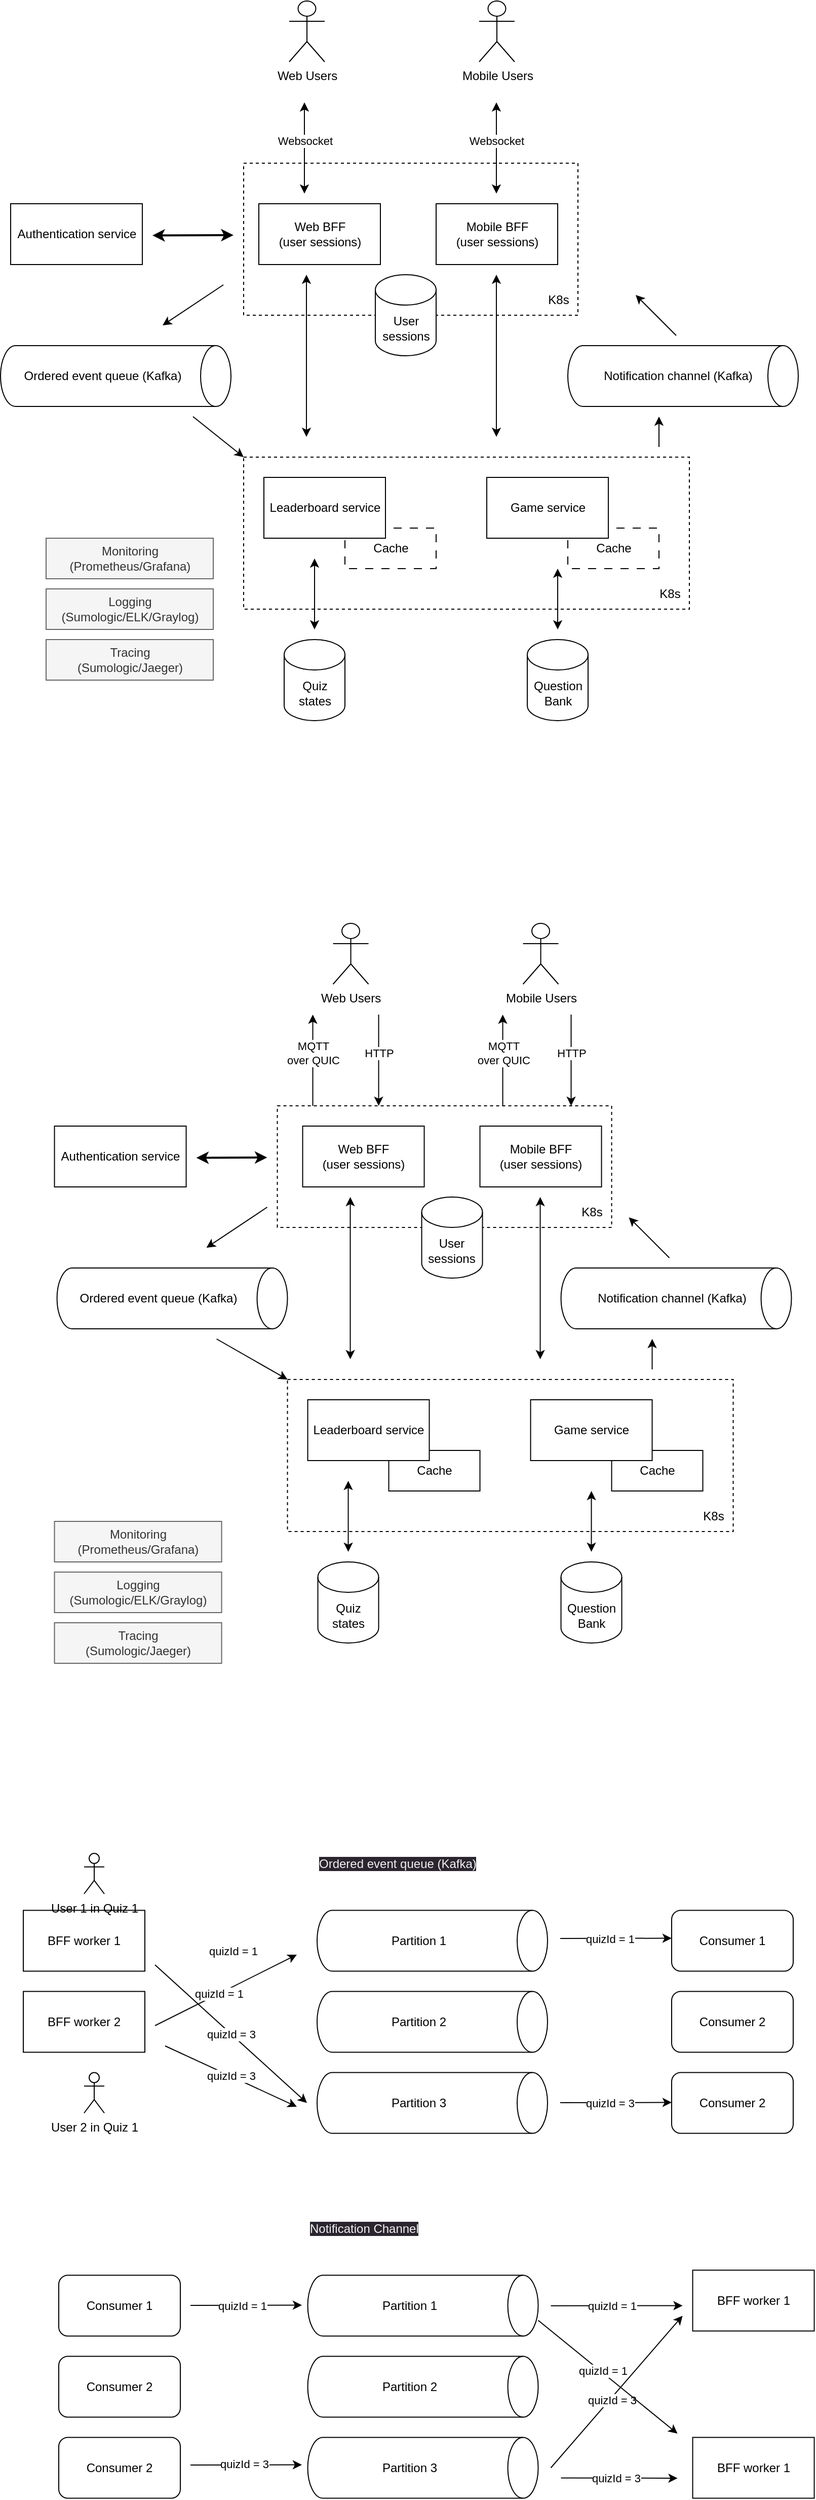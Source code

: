 <mxfile>
    <diagram name="Page-1" id="RHB5jA36fWMXV_P-ToMn">
        <mxGraphModel dx="1355" dy="790" grid="1" gridSize="10" guides="1" tooltips="1" connect="1" arrows="1" fold="1" page="1" pageScale="1" pageWidth="850" pageHeight="1100" math="0" shadow="0">
            <root>
                <mxCell id="0"/>
                <mxCell id="1" parent="0"/>
                <mxCell id="128" value="" style="rounded=0;whiteSpace=wrap;html=1;fillColor=none;dashed=1;" vertex="1" parent="1">
                    <mxGeometry x="262.5" y="390" width="330" height="150" as="geometry"/>
                </mxCell>
                <mxCell id="129" value="" style="rounded=0;whiteSpace=wrap;html=1;fillColor=none;dashed=1;" vertex="1" parent="1">
                    <mxGeometry x="295.77" y="1320" width="330" height="120" as="geometry"/>
                </mxCell>
                <mxCell id="6" value="" style="rounded=0;whiteSpace=wrap;html=1;fillColor=none;dashed=1;" parent="1" vertex="1">
                    <mxGeometry x="262.5" y="680" width="440" height="150" as="geometry"/>
                </mxCell>
                <mxCell id="bULXEv9aVoErW_GQWycC-20" value="Cache" style="rounded=0;whiteSpace=wrap;html=1;dashed=1;dashPattern=8 8;" parent="1" vertex="1">
                    <mxGeometry x="362.5" y="750" width="90" height="40" as="geometry"/>
                </mxCell>
                <mxCell id="bULXEv9aVoErW_GQWycC-5" value="Leaderboard&amp;nbsp;service" style="rounded=0;whiteSpace=wrap;html=1;" parent="1" vertex="1">
                    <mxGeometry x="282.5" y="700" width="120" height="60" as="geometry"/>
                </mxCell>
                <mxCell id="bULXEv9aVoErW_GQWycC-8" value="Web BFF&lt;br&gt;(user sessions)" style="rounded=0;whiteSpace=wrap;html=1;" parent="1" vertex="1">
                    <mxGeometry x="277.5" y="430" width="120" height="60" as="geometry"/>
                </mxCell>
                <mxCell id="bULXEv9aVoErW_GQWycC-9" value="Authentication service" style="rounded=0;whiteSpace=wrap;html=1;" parent="1" vertex="1">
                    <mxGeometry x="32.5" y="430" width="130" height="60" as="geometry"/>
                </mxCell>
                <mxCell id="bULXEv9aVoErW_GQWycC-10" value="" style="endArrow=classic;html=1;strokeWidth=2;rounded=0;startArrow=classic;startFill=1;endFill=1;" parent="1" edge="1">
                    <mxGeometry width="50" height="50" relative="1" as="geometry">
                        <mxPoint x="252.5" y="461" as="sourcePoint"/>
                        <mxPoint x="172.5" y="461.25" as="targetPoint"/>
                    </mxGeometry>
                </mxCell>
                <mxCell id="bULXEv9aVoErW_GQWycC-14" value="Quiz states" style="shape=cylinder3;whiteSpace=wrap;html=1;boundedLbl=1;backgroundOutline=1;size=15;" parent="1" vertex="1">
                    <mxGeometry x="302.5" y="860" width="60" height="80" as="geometry"/>
                </mxCell>
                <mxCell id="bULXEv9aVoErW_GQWycC-15" value="" style="endArrow=classic;html=1;rounded=0;startArrow=classic;startFill=1;" edge="1" parent="1">
                    <mxGeometry width="50" height="50" relative="1" as="geometry">
                        <mxPoint x="332.5" y="780" as="sourcePoint"/>
                        <mxPoint x="332.5" y="850" as="targetPoint"/>
                    </mxGeometry>
                </mxCell>
                <mxCell id="bULXEv9aVoErW_GQWycC-21" value="Monitoring&lt;br&gt;(Prometheus/Grafana)" style="rounded=0;whiteSpace=wrap;fillColor=#f5f5f5;strokeColor=#666666;fontColor=#333333;labelBackgroundColor=none;labelBorderColor=none;html=1;" parent="1" vertex="1">
                    <mxGeometry x="67.5" y="760" width="165" height="40" as="geometry"/>
                </mxCell>
                <mxCell id="bULXEv9aVoErW_GQWycC-22" value="Logging&lt;div&gt;(Sumologic/ELK/Graylog)&lt;/div&gt;" style="rounded=0;whiteSpace=wrap;fillColor=#f5f5f5;strokeColor=#666666;fontColor=#333333;labelBackgroundColor=none;labelBorderColor=none;html=1;" parent="1" vertex="1">
                    <mxGeometry x="67.5" y="810" width="165" height="40" as="geometry"/>
                </mxCell>
                <mxCell id="bULXEv9aVoErW_GQWycC-23" value="Tracing&lt;br&gt;(Sumologic/Jaeger)" style="rounded=0;whiteSpace=wrap;fillColor=#f5f5f5;strokeColor=#666666;fontColor=#333333;labelBackgroundColor=none;labelBorderColor=none;html=1;" parent="1" vertex="1">
                    <mxGeometry x="67.5" y="860" width="165" height="40" as="geometry"/>
                </mxCell>
                <mxCell id="bULXEv9aVoErW_GQWycC-25" value="Web Users" style="shape=umlActor;verticalLabelPosition=bottom;verticalAlign=top;html=1;outlineConnect=0;" parent="1" vertex="1">
                    <mxGeometry x="307.5" y="230" width="35" height="60" as="geometry"/>
                </mxCell>
                <mxCell id="bULXEv9aVoErW_GQWycC-26" value="" style="endArrow=classic;html=1;rounded=0;startArrow=classic;startFill=1;" parent="1" edge="1">
                    <mxGeometry width="50" height="50" relative="1" as="geometry">
                        <mxPoint x="322.5" y="330" as="sourcePoint"/>
                        <mxPoint x="322.5" y="420" as="targetPoint"/>
                    </mxGeometry>
                </mxCell>
                <mxCell id="bULXEv9aVoErW_GQWycC-27" value="Websocket" style="edgeLabel;html=1;align=center;verticalAlign=middle;resizable=0;points=[];" parent="bULXEv9aVoErW_GQWycC-26" vertex="1" connectable="0">
                    <mxGeometry x="-0.151" relative="1" as="geometry">
                        <mxPoint as="offset"/>
                    </mxGeometry>
                </mxCell>
                <mxCell id="bULXEv9aVoErW_GQWycC-34" value="" style="endArrow=classic;html=1;rounded=0;" parent="1" edge="1">
                    <mxGeometry width="50" height="50" relative="1" as="geometry">
                        <mxPoint x="242.5" y="510" as="sourcePoint"/>
                        <mxPoint x="182.5" y="550" as="targetPoint"/>
                    </mxGeometry>
                </mxCell>
                <mxCell id="bULXEv9aVoErW_GQWycC-37" value="" style="endArrow=classic;html=1;rounded=0;entryX=0;entryY=0;entryDx=0;entryDy=0;" parent="1" target="6" edge="1">
                    <mxGeometry width="50" height="50" relative="1" as="geometry">
                        <mxPoint x="212.5" y="640" as="sourcePoint"/>
                        <mxPoint x="282.5" y="690" as="targetPoint"/>
                    </mxGeometry>
                </mxCell>
                <mxCell id="2" value="" style="group" parent="1" vertex="1" connectable="0">
                    <mxGeometry x="22.5" y="570" width="227.5" height="60" as="geometry"/>
                </mxCell>
                <mxCell id="bULXEv9aVoErW_GQWycC-28" value="" style="shape=cylinder3;whiteSpace=wrap;html=1;boundedLbl=1;backgroundOutline=1;size=15;rotation=90;" parent="2" vertex="1">
                    <mxGeometry x="83.75" y="-83.75" width="60" height="227.5" as="geometry"/>
                </mxCell>
                <mxCell id="bULXEv9aVoErW_GQWycC-29" value="Ordered event queue (Kafka)" style="text;html=1;align=center;verticalAlign=middle;resizable=0;points=[];autosize=1;strokeColor=none;fillColor=none;" parent="2" vertex="1">
                    <mxGeometry x="10" y="15" width="180" height="30" as="geometry"/>
                </mxCell>
                <mxCell id="3" value="" style="group;" parent="1" vertex="1" connectable="0">
                    <mxGeometry x="582.5" y="570" width="227.5" height="60" as="geometry"/>
                </mxCell>
                <mxCell id="bULXEv9aVoErW_GQWycC-30" value="" style="shape=cylinder3;whiteSpace=wrap;html=1;boundedLbl=1;backgroundOutline=1;size=15;rotation=90;" parent="3" vertex="1">
                    <mxGeometry x="83.75" y="-83.75" width="60" height="227.5" as="geometry"/>
                </mxCell>
                <mxCell id="bULXEv9aVoErW_GQWycC-31" value="Notification channel (Kafka)" style="text;html=1;align=center;verticalAlign=middle;resizable=0;points=[];autosize=1;strokeColor=none;fillColor=none;" parent="3" vertex="1">
                    <mxGeometry x="23.75" y="15" width="170" height="30" as="geometry"/>
                </mxCell>
                <mxCell id="bULXEv9aVoErW_GQWycC-35" value="" style="endArrow=classic;html=1;rounded=0;" parent="3" edge="1">
                    <mxGeometry width="50" height="50" relative="1" as="geometry">
                        <mxPoint x="107" y="-10" as="sourcePoint"/>
                        <mxPoint x="67" y="-50" as="targetPoint"/>
                    </mxGeometry>
                </mxCell>
                <mxCell id="5" value="" style="endArrow=classic;html=1;rounded=0;" parent="1" edge="1">
                    <mxGeometry width="50" height="50" relative="1" as="geometry">
                        <mxPoint x="672.5" y="670" as="sourcePoint"/>
                        <mxPoint x="672.5" y="640" as="targetPoint"/>
                    </mxGeometry>
                </mxCell>
                <mxCell id="7" value="" style="endArrow=classic;html=1;rounded=0;startArrow=classic;startFill=1;" parent="1" edge="1">
                    <mxGeometry width="50" height="50" relative="1" as="geometry">
                        <mxPoint x="324.5" y="500" as="sourcePoint"/>
                        <mxPoint x="324.5" y="660" as="targetPoint"/>
                    </mxGeometry>
                </mxCell>
                <mxCell id="9" value="Cache" style="rounded=0;whiteSpace=wrap;html=1;dashed=1;dashPattern=8 8;" vertex="1" parent="1">
                    <mxGeometry x="582.5" y="750" width="90" height="40" as="geometry"/>
                </mxCell>
                <mxCell id="8" value="Game service" style="rounded=0;whiteSpace=wrap;html=1;" vertex="1" parent="1">
                    <mxGeometry x="502.5" y="700" width="120" height="60" as="geometry"/>
                </mxCell>
                <mxCell id="10" value="Question Bank" style="shape=cylinder3;whiteSpace=wrap;html=1;boundedLbl=1;backgroundOutline=1;size=15;" vertex="1" parent="1">
                    <mxGeometry x="542.5" y="860" width="60" height="80" as="geometry"/>
                </mxCell>
                <mxCell id="11" value="" style="endArrow=classic;html=1;rounded=0;startArrow=classic;startFill=1;" edge="1" parent="1">
                    <mxGeometry width="50" height="50" relative="1" as="geometry">
                        <mxPoint x="572.5" y="790" as="sourcePoint"/>
                        <mxPoint x="572.5" y="850" as="targetPoint"/>
                    </mxGeometry>
                </mxCell>
                <mxCell id="12" value="Mobile BFF&lt;br&gt;(user&amp;nbsp;sessions)" style="rounded=0;whiteSpace=wrap;html=1;" vertex="1" parent="1">
                    <mxGeometry x="452.5" y="430" width="120" height="60" as="geometry"/>
                </mxCell>
                <mxCell id="13" value="Mobile Users" style="shape=umlActor;verticalLabelPosition=bottom;verticalAlign=top;html=1;outlineConnect=0;" vertex="1" parent="1">
                    <mxGeometry x="495" y="230" width="35" height="60" as="geometry"/>
                </mxCell>
                <mxCell id="14" value="" style="endArrow=classic;html=1;rounded=0;startArrow=classic;startFill=1;" edge="1" parent="1">
                    <mxGeometry width="50" height="50" relative="1" as="geometry">
                        <mxPoint x="512" y="330" as="sourcePoint"/>
                        <mxPoint x="512" y="420" as="targetPoint"/>
                    </mxGeometry>
                </mxCell>
                <mxCell id="15" value="Websocket" style="edgeLabel;html=1;align=center;verticalAlign=middle;resizable=0;points=[];" vertex="1" connectable="0" parent="14">
                    <mxGeometry x="-0.151" relative="1" as="geometry">
                        <mxPoint as="offset"/>
                    </mxGeometry>
                </mxCell>
                <mxCell id="16" value="" style="endArrow=classic;html=1;rounded=0;startArrow=classic;startFill=1;" edge="1" parent="1">
                    <mxGeometry width="50" height="50" relative="1" as="geometry">
                        <mxPoint x="512" y="500" as="sourcePoint"/>
                        <mxPoint x="512" y="660" as="targetPoint"/>
                    </mxGeometry>
                </mxCell>
                <mxCell id="20" value="" style="group" vertex="1" connectable="0" parent="1">
                    <mxGeometry x="335" y="2113.75" width="227.5" height="60" as="geometry"/>
                </mxCell>
                <mxCell id="21" value="" style="shape=cylinder3;whiteSpace=wrap;html=1;boundedLbl=1;backgroundOutline=1;size=15;rotation=90;" vertex="1" parent="20">
                    <mxGeometry x="83.75" y="-83.75" width="60" height="227.5" as="geometry"/>
                </mxCell>
                <mxCell id="22" value="Partition 1" style="text;html=1;align=center;verticalAlign=middle;resizable=0;points=[];autosize=1;strokeColor=none;fillColor=none;" vertex="1" parent="20">
                    <mxGeometry x="60" y="15" width="80" height="30" as="geometry"/>
                </mxCell>
                <mxCell id="23" value="&lt;meta charset=&quot;utf-8&quot;&gt;&lt;span style=&quot;color: rgb(240, 240, 240); font-family: Helvetica; font-size: 12px; font-style: normal; font-variant-ligatures: normal; font-variant-caps: normal; font-weight: 400; letter-spacing: normal; orphans: 2; text-align: center; text-indent: 0px; text-transform: none; widows: 2; word-spacing: 0px; -webkit-text-stroke-width: 0px; background-color: rgb(42, 37, 47); text-decoration-thickness: initial; text-decoration-style: initial; text-decoration-color: initial; float: none; display: inline !important;&quot;&gt;Ordered event queue (Kafka)&lt;/span&gt;" style="text;whiteSpace=wrap;html=1;" vertex="1" parent="1">
                    <mxGeometry x="335" y="2053.75" width="190" height="40" as="geometry"/>
                </mxCell>
                <mxCell id="24" value="" style="group" vertex="1" connectable="0" parent="1">
                    <mxGeometry x="335" y="2193.75" width="227.5" height="60" as="geometry"/>
                </mxCell>
                <mxCell id="25" value="" style="shape=cylinder3;whiteSpace=wrap;html=1;boundedLbl=1;backgroundOutline=1;size=15;rotation=90;" vertex="1" parent="24">
                    <mxGeometry x="83.75" y="-83.75" width="60" height="227.5" as="geometry"/>
                </mxCell>
                <mxCell id="26" value="Partition 2" style="text;html=1;align=center;verticalAlign=middle;resizable=0;points=[];autosize=1;strokeColor=none;fillColor=none;" vertex="1" parent="24">
                    <mxGeometry x="60" y="15" width="80" height="30" as="geometry"/>
                </mxCell>
                <mxCell id="27" value="" style="group" vertex="1" connectable="0" parent="1">
                    <mxGeometry x="335" y="2273.75" width="227.5" height="60" as="geometry"/>
                </mxCell>
                <mxCell id="28" value="" style="shape=cylinder3;whiteSpace=wrap;html=1;boundedLbl=1;backgroundOutline=1;size=15;rotation=90;" vertex="1" parent="27">
                    <mxGeometry x="83.75" y="-83.75" width="60" height="227.5" as="geometry"/>
                </mxCell>
                <mxCell id="29" value="Partition 3" style="text;html=1;align=center;verticalAlign=middle;resizable=0;points=[];autosize=1;strokeColor=none;fillColor=none;" vertex="1" parent="27">
                    <mxGeometry x="60" y="15" width="80" height="30" as="geometry"/>
                </mxCell>
                <mxCell id="30" value="" style="edgeStyle=none;orthogonalLoop=1;jettySize=auto;html=1;" edge="1" parent="1">
                    <mxGeometry width="100" relative="1" as="geometry">
                        <mxPoint x="565.77" y="2503.92" as="sourcePoint"/>
                        <mxPoint x="695.77" y="2503.75" as="targetPoint"/>
                        <Array as="points"/>
                    </mxGeometry>
                </mxCell>
                <mxCell id="42" value="quizId = 1" style="edgeLabel;html=1;align=center;verticalAlign=middle;resizable=0;points=[];" vertex="1" connectable="0" parent="30">
                    <mxGeometry x="-0.107" relative="1" as="geometry">
                        <mxPoint x="2" as="offset"/>
                    </mxGeometry>
                </mxCell>
                <mxCell id="31" value="quizId = 3" style="edgeStyle=none;orthogonalLoop=1;jettySize=auto;html=1;" edge="1" parent="1">
                    <mxGeometry width="100" relative="1" as="geometry">
                        <mxPoint x="175" y="2167.5" as="sourcePoint"/>
                        <mxPoint x="325" y="2303.75" as="targetPoint"/>
                        <Array as="points"/>
                    </mxGeometry>
                </mxCell>
                <mxCell id="35" value="BFF worker 1" style="rounded=0;whiteSpace=wrap;html=1;" vertex="1" parent="1">
                    <mxGeometry x="45" y="2113.75" width="120" height="60" as="geometry"/>
                </mxCell>
                <mxCell id="36" value="BFF worker 2" style="rounded=0;whiteSpace=wrap;html=1;" vertex="1" parent="1">
                    <mxGeometry x="45" y="2193.75" width="120" height="60" as="geometry"/>
                </mxCell>
                <mxCell id="37" value="User 1 in Quiz 1" style="shape=umlActor;verticalLabelPosition=bottom;verticalAlign=top;html=1;outlineConnect=0;" vertex="1" parent="1">
                    <mxGeometry x="105" y="2057.5" width="20" height="40" as="geometry"/>
                </mxCell>
                <mxCell id="39" value="User 2 in Quiz 1" style="shape=umlActor;verticalLabelPosition=bottom;verticalAlign=top;html=1;outlineConnect=0;" vertex="1" parent="1">
                    <mxGeometry x="105" y="2273.75" width="20" height="40" as="geometry"/>
                </mxCell>
                <mxCell id="43" value="" style="edgeStyle=none;orthogonalLoop=1;jettySize=auto;html=1;" edge="1" parent="1">
                    <mxGeometry width="100" relative="1" as="geometry">
                        <mxPoint x="175" y="2227.5" as="sourcePoint"/>
                        <mxPoint x="315" y="2157.5" as="targetPoint"/>
                        <Array as="points"/>
                    </mxGeometry>
                </mxCell>
                <mxCell id="44" value="quizId = 1" style="edgeLabel;html=1;align=center;verticalAlign=middle;resizable=0;points=[];" vertex="1" connectable="0" parent="43">
                    <mxGeometry x="-0.107" relative="1" as="geometry">
                        <mxPoint as="offset"/>
                    </mxGeometry>
                </mxCell>
                <mxCell id="45" value="quizId = 3" style="edgeStyle=none;orthogonalLoop=1;jettySize=auto;html=1;" edge="1" parent="1">
                    <mxGeometry width="100" relative="1" as="geometry">
                        <mxPoint x="185" y="2247.5" as="sourcePoint"/>
                        <mxPoint x="315" y="2307.5" as="targetPoint"/>
                        <Array as="points"/>
                    </mxGeometry>
                </mxCell>
                <mxCell id="55" value="" style="group" vertex="1" connectable="0" parent="1">
                    <mxGeometry x="325.77" y="2473.75" width="227.5" height="60" as="geometry"/>
                </mxCell>
                <mxCell id="56" value="" style="shape=cylinder3;whiteSpace=wrap;html=1;boundedLbl=1;backgroundOutline=1;size=15;rotation=90;" vertex="1" parent="55">
                    <mxGeometry x="83.75" y="-83.75" width="60" height="227.5" as="geometry"/>
                </mxCell>
                <mxCell id="57" value="Partition 1" style="text;html=1;align=center;verticalAlign=middle;resizable=0;points=[];autosize=1;strokeColor=none;fillColor=none;" vertex="1" parent="55">
                    <mxGeometry x="60" y="15" width="80" height="30" as="geometry"/>
                </mxCell>
                <mxCell id="58" value="&lt;span style=&quot;color: rgb(240, 240, 240); font-family: Helvetica; font-size: 12px; font-style: normal; font-variant-ligatures: normal; font-variant-caps: normal; font-weight: 400; letter-spacing: normal; orphans: 2; text-align: center; text-indent: 0px; text-transform: none; widows: 2; word-spacing: 0px; -webkit-text-stroke-width: 0px; background-color: rgb(42, 37, 47); text-decoration-thickness: initial; text-decoration-style: initial; text-decoration-color: initial; float: none; display: inline !important;&quot;&gt;Notification Channel&lt;/span&gt;" style="text;whiteSpace=wrap;html=1;" vertex="1" parent="1">
                    <mxGeometry x="325.77" y="2413.75" width="190" height="40" as="geometry"/>
                </mxCell>
                <mxCell id="59" value="" style="group" vertex="1" connectable="0" parent="1">
                    <mxGeometry x="325.77" y="2553.75" width="227.5" height="60" as="geometry"/>
                </mxCell>
                <mxCell id="60" value="" style="shape=cylinder3;whiteSpace=wrap;html=1;boundedLbl=1;backgroundOutline=1;size=15;rotation=90;" vertex="1" parent="59">
                    <mxGeometry x="83.75" y="-83.75" width="60" height="227.5" as="geometry"/>
                </mxCell>
                <mxCell id="61" value="Partition 2" style="text;html=1;align=center;verticalAlign=middle;resizable=0;points=[];autosize=1;strokeColor=none;fillColor=none;" vertex="1" parent="59">
                    <mxGeometry x="60" y="15" width="80" height="30" as="geometry"/>
                </mxCell>
                <mxCell id="62" value="" style="group" vertex="1" connectable="0" parent="1">
                    <mxGeometry x="325.77" y="2633.75" width="227.5" height="60" as="geometry"/>
                </mxCell>
                <mxCell id="63" value="" style="shape=cylinder3;whiteSpace=wrap;html=1;boundedLbl=1;backgroundOutline=1;size=15;rotation=90;" vertex="1" parent="62">
                    <mxGeometry x="83.75" y="-83.75" width="60" height="227.5" as="geometry"/>
                </mxCell>
                <mxCell id="64" value="Partition 3" style="text;html=1;align=center;verticalAlign=middle;resizable=0;points=[];autosize=1;strokeColor=none;fillColor=none;" vertex="1" parent="62">
                    <mxGeometry x="60" y="15" width="80" height="30" as="geometry"/>
                </mxCell>
                <mxCell id="65" value="BFF worker 1" style="rounded=0;whiteSpace=wrap;html=1;" vertex="1" parent="1">
                    <mxGeometry x="705.77" y="2468.75" width="120" height="60" as="geometry"/>
                </mxCell>
                <mxCell id="66" value="quizId = 1" style="edgeLabel;html=1;align=center;verticalAlign=middle;resizable=0;points=[];" vertex="1" connectable="0" parent="1">
                    <mxGeometry x="252.059" y="2153.424" as="geometry"/>
                </mxCell>
                <mxCell id="68" value="" style="edgeStyle=none;orthogonalLoop=1;jettySize=auto;html=1;" edge="1" parent="1">
                    <mxGeometry width="100" relative="1" as="geometry">
                        <mxPoint x="565.77" y="2663.75" as="sourcePoint"/>
                        <mxPoint x="695.77" y="2513.75" as="targetPoint"/>
                        <Array as="points"/>
                    </mxGeometry>
                </mxCell>
                <mxCell id="69" value="quizId = 3" style="edgeLabel;html=1;align=center;verticalAlign=middle;resizable=0;points=[];" vertex="1" connectable="0" parent="68">
                    <mxGeometry x="-0.107" relative="1" as="geometry">
                        <mxPoint x="2" as="offset"/>
                    </mxGeometry>
                </mxCell>
                <mxCell id="71" value="Consumer 1" style="rounded=1;whiteSpace=wrap;html=1;" vertex="1" parent="1">
                    <mxGeometry x="80" y="2473.75" width="120" height="60" as="geometry"/>
                </mxCell>
                <mxCell id="72" value="Consumer 2" style="rounded=1;whiteSpace=wrap;html=1;" vertex="1" parent="1">
                    <mxGeometry x="80" y="2553.75" width="120" height="60" as="geometry"/>
                </mxCell>
                <mxCell id="73" value="" style="edgeStyle=none;orthogonalLoop=1;jettySize=auto;html=1;" edge="1" parent="1">
                    <mxGeometry width="100" relative="1" as="geometry">
                        <mxPoint x="575" y="2141.5" as="sourcePoint"/>
                        <mxPoint x="685.0" y="2141.25" as="targetPoint"/>
                        <Array as="points"/>
                    </mxGeometry>
                </mxCell>
                <mxCell id="74" value="quizId = 1" style="edgeLabel;html=1;align=center;verticalAlign=middle;resizable=0;points=[];" vertex="1" connectable="0" parent="73">
                    <mxGeometry x="-0.107" relative="1" as="geometry">
                        <mxPoint as="offset"/>
                    </mxGeometry>
                </mxCell>
                <mxCell id="75" value="" style="edgeStyle=none;orthogonalLoop=1;jettySize=auto;html=1;" edge="1" parent="1">
                    <mxGeometry width="100" relative="1" as="geometry">
                        <mxPoint x="210" y="2503.52" as="sourcePoint"/>
                        <mxPoint x="320" y="2503.27" as="targetPoint"/>
                        <Array as="points"/>
                    </mxGeometry>
                </mxCell>
                <mxCell id="76" value="quizId = 1" style="edgeLabel;html=1;align=center;verticalAlign=middle;resizable=0;points=[];" vertex="1" connectable="0" parent="75">
                    <mxGeometry x="-0.107" relative="1" as="geometry">
                        <mxPoint x="2" as="offset"/>
                    </mxGeometry>
                </mxCell>
                <mxCell id="77" value="Consumer 2" style="rounded=1;whiteSpace=wrap;html=1;" vertex="1" parent="1">
                    <mxGeometry x="80" y="2633.75" width="120" height="60" as="geometry"/>
                </mxCell>
                <mxCell id="78" value="" style="edgeStyle=none;orthogonalLoop=1;jettySize=auto;html=1;" edge="1" parent="1">
                    <mxGeometry width="100" relative="1" as="geometry">
                        <mxPoint x="575" y="2303.52" as="sourcePoint"/>
                        <mxPoint x="685" y="2303.27" as="targetPoint"/>
                        <Array as="points"/>
                    </mxGeometry>
                </mxCell>
                <mxCell id="79" value="quizId = 3" style="edgeLabel;html=1;align=center;verticalAlign=middle;resizable=0;points=[];" vertex="1" connectable="0" parent="78">
                    <mxGeometry x="-0.107" relative="1" as="geometry">
                        <mxPoint as="offset"/>
                    </mxGeometry>
                </mxCell>
                <mxCell id="81" value="" style="edgeStyle=none;orthogonalLoop=1;jettySize=auto;html=1;" edge="1" parent="1">
                    <mxGeometry width="100" relative="1" as="geometry">
                        <mxPoint x="210" y="2661.02" as="sourcePoint"/>
                        <mxPoint x="320" y="2660.77" as="targetPoint"/>
                        <Array as="points"/>
                    </mxGeometry>
                </mxCell>
                <mxCell id="82" value="quizId = 3" style="edgeLabel;html=1;align=center;verticalAlign=middle;resizable=0;points=[];" vertex="1" connectable="0" parent="81">
                    <mxGeometry x="-0.107" relative="1" as="geometry">
                        <mxPoint x="4" y="-1" as="offset"/>
                    </mxGeometry>
                </mxCell>
                <mxCell id="84" value="BFF worker 1" style="rounded=0;whiteSpace=wrap;html=1;" vertex="1" parent="1">
                    <mxGeometry x="705.77" y="2633.75" width="120" height="60" as="geometry"/>
                </mxCell>
                <mxCell id="85" value="" style="edgeStyle=none;orthogonalLoop=1;jettySize=auto;html=1;" edge="1" parent="1">
                    <mxGeometry width="100" relative="1" as="geometry">
                        <mxPoint x="553.27" y="2518.21" as="sourcePoint"/>
                        <mxPoint x="690.77" y="2630" as="targetPoint"/>
                        <Array as="points"/>
                    </mxGeometry>
                </mxCell>
                <mxCell id="86" value="quizId = 1" style="edgeLabel;html=1;align=center;verticalAlign=middle;resizable=0;points=[];" vertex="1" connectable="0" parent="85">
                    <mxGeometry x="-0.107" relative="1" as="geometry">
                        <mxPoint x="2" as="offset"/>
                    </mxGeometry>
                </mxCell>
                <mxCell id="87" value="" style="edgeStyle=none;orthogonalLoop=1;jettySize=auto;html=1;" edge="1" parent="1">
                    <mxGeometry width="100" relative="1" as="geometry">
                        <mxPoint x="575.77" y="2673.75" as="sourcePoint"/>
                        <mxPoint x="690.77" y="2674" as="targetPoint"/>
                        <Array as="points"/>
                    </mxGeometry>
                </mxCell>
                <mxCell id="88" value="quizId = 3" style="edgeLabel;html=1;align=center;verticalAlign=middle;resizable=0;points=[];" vertex="1" connectable="0" parent="87">
                    <mxGeometry x="-0.107" relative="1" as="geometry">
                        <mxPoint x="2" as="offset"/>
                    </mxGeometry>
                </mxCell>
                <mxCell id="90" value="" style="rounded=0;whiteSpace=wrap;html=1;fillColor=none;dashed=1;" vertex="1" parent="1">
                    <mxGeometry x="305.77" y="1590" width="440" height="150" as="geometry"/>
                </mxCell>
                <mxCell id="91" value="Cache" style="rounded=0;whiteSpace=wrap;html=1;" vertex="1" parent="1">
                    <mxGeometry x="405.77" y="1660" width="90" height="40" as="geometry"/>
                </mxCell>
                <mxCell id="92" value="Leaderboard&amp;nbsp;service" style="rounded=0;whiteSpace=wrap;html=1;" vertex="1" parent="1">
                    <mxGeometry x="325.77" y="1610" width="120" height="60" as="geometry"/>
                </mxCell>
                <mxCell id="93" value="Web BFF&lt;br&gt;(user sessions)" style="rounded=0;whiteSpace=wrap;html=1;" vertex="1" parent="1">
                    <mxGeometry x="320.77" y="1340" width="120" height="60" as="geometry"/>
                </mxCell>
                <mxCell id="94" value="Authentication service" style="rounded=0;whiteSpace=wrap;html=1;" vertex="1" parent="1">
                    <mxGeometry x="75.77" y="1340" width="130" height="60" as="geometry"/>
                </mxCell>
                <mxCell id="95" value="" style="endArrow=classic;html=1;strokeWidth=2;rounded=0;startArrow=classic;startFill=1;endFill=1;" edge="1" parent="1">
                    <mxGeometry width="50" height="50" relative="1" as="geometry">
                        <mxPoint x="285.77" y="1371" as="sourcePoint"/>
                        <mxPoint x="215.77" y="1371.25" as="targetPoint"/>
                    </mxGeometry>
                </mxCell>
                <mxCell id="101" value="Web Users" style="shape=umlActor;verticalLabelPosition=bottom;verticalAlign=top;html=1;outlineConnect=0;" vertex="1" parent="1">
                    <mxGeometry x="350.77" y="1140" width="35" height="60" as="geometry"/>
                </mxCell>
                <mxCell id="102" value="" style="endArrow=none;html=1;rounded=0;startArrow=classic;startFill=1;endFill=0;" edge="1" parent="1">
                    <mxGeometry width="50" height="50" relative="1" as="geometry">
                        <mxPoint x="330.77" y="1230" as="sourcePoint"/>
                        <mxPoint x="330.77" y="1320" as="targetPoint"/>
                    </mxGeometry>
                </mxCell>
                <mxCell id="103" value="MQTT&lt;div&gt;over QUIC&lt;/div&gt;" style="edgeLabel;html=1;align=center;verticalAlign=middle;resizable=0;points=[];" vertex="1" connectable="0" parent="102">
                    <mxGeometry x="-0.151" relative="1" as="geometry">
                        <mxPoint as="offset"/>
                    </mxGeometry>
                </mxCell>
                <mxCell id="104" value="" style="endArrow=classic;html=1;rounded=0;" edge="1" parent="1">
                    <mxGeometry width="50" height="50" relative="1" as="geometry">
                        <mxPoint x="285.77" y="1420" as="sourcePoint"/>
                        <mxPoint x="225.77" y="1460" as="targetPoint"/>
                    </mxGeometry>
                </mxCell>
                <mxCell id="106" value="" style="endArrow=classic;html=1;rounded=0;entryX=0;entryY=0;entryDx=0;entryDy=0;" edge="1" parent="1" target="90">
                    <mxGeometry width="50" height="50" relative="1" as="geometry">
                        <mxPoint x="235.77" y="1550" as="sourcePoint"/>
                        <mxPoint x="325.77" y="1600" as="targetPoint"/>
                    </mxGeometry>
                </mxCell>
                <mxCell id="107" value="" style="group" vertex="1" connectable="0" parent="1">
                    <mxGeometry x="78.27" y="1480" width="227.5" height="60" as="geometry"/>
                </mxCell>
                <mxCell id="108" value="" style="shape=cylinder3;whiteSpace=wrap;html=1;boundedLbl=1;backgroundOutline=1;size=15;rotation=90;" vertex="1" parent="107">
                    <mxGeometry x="83.75" y="-83.75" width="60" height="227.5" as="geometry"/>
                </mxCell>
                <mxCell id="109" value="Ordered event queue (Kafka)" style="text;html=1;align=center;verticalAlign=middle;resizable=0;points=[];autosize=1;strokeColor=none;fillColor=none;" vertex="1" parent="107">
                    <mxGeometry x="10" y="15" width="180" height="30" as="geometry"/>
                </mxCell>
                <mxCell id="114" value="" style="endArrow=classic;html=1;rounded=0;startArrow=classic;startFill=1;" edge="1" parent="1">
                    <mxGeometry width="50" height="50" relative="1" as="geometry">
                        <mxPoint x="367.77" y="1410" as="sourcePoint"/>
                        <mxPoint x="367.77" y="1570" as="targetPoint"/>
                    </mxGeometry>
                </mxCell>
                <mxCell id="115" value="Cache" style="rounded=0;whiteSpace=wrap;html=1;" vertex="1" parent="1">
                    <mxGeometry x="625.77" y="1660" width="90" height="40" as="geometry"/>
                </mxCell>
                <mxCell id="116" value="Game service" style="rounded=0;whiteSpace=wrap;html=1;" vertex="1" parent="1">
                    <mxGeometry x="545.77" y="1610" width="120" height="60" as="geometry"/>
                </mxCell>
                <mxCell id="119" value="Mobile BFF&lt;br&gt;(user&amp;nbsp;sessions)" style="rounded=0;whiteSpace=wrap;html=1;" vertex="1" parent="1">
                    <mxGeometry x="495.77" y="1340" width="120" height="60" as="geometry"/>
                </mxCell>
                <mxCell id="120" value="Mobile Users" style="shape=umlActor;verticalLabelPosition=bottom;verticalAlign=top;html=1;outlineConnect=0;" vertex="1" parent="1">
                    <mxGeometry x="538.27" y="1140" width="35" height="60" as="geometry"/>
                </mxCell>
                <mxCell id="121" value="" style="endArrow=classic;html=1;rounded=0;startArrow=none;startFill=0;" edge="1" parent="1">
                    <mxGeometry width="50" height="50" relative="1" as="geometry">
                        <mxPoint x="395.77" y="1230" as="sourcePoint"/>
                        <mxPoint x="395.77" y="1320" as="targetPoint"/>
                    </mxGeometry>
                </mxCell>
                <mxCell id="122" value="HTTP" style="edgeLabel;html=1;align=center;verticalAlign=middle;resizable=0;points=[];" vertex="1" connectable="0" parent="121">
                    <mxGeometry x="-0.151" relative="1" as="geometry">
                        <mxPoint as="offset"/>
                    </mxGeometry>
                </mxCell>
                <mxCell id="123" value="" style="endArrow=classic;html=1;rounded=0;startArrow=classic;startFill=1;" edge="1" parent="1">
                    <mxGeometry width="50" height="50" relative="1" as="geometry">
                        <mxPoint x="555.27" y="1410" as="sourcePoint"/>
                        <mxPoint x="555.27" y="1570" as="targetPoint"/>
                    </mxGeometry>
                </mxCell>
                <mxCell id="124" value="" style="endArrow=classic;html=1;rounded=0;startArrow=none;startFill=0;" edge="1" parent="1">
                    <mxGeometry width="50" height="50" relative="1" as="geometry">
                        <mxPoint x="585.77" y="1230" as="sourcePoint"/>
                        <mxPoint x="585.77" y="1320.0" as="targetPoint"/>
                    </mxGeometry>
                </mxCell>
                <mxCell id="125" value="HTTP" style="edgeLabel;html=1;align=center;verticalAlign=middle;resizable=0;points=[];" vertex="1" connectable="0" parent="124">
                    <mxGeometry x="-0.151" relative="1" as="geometry">
                        <mxPoint as="offset"/>
                    </mxGeometry>
                </mxCell>
                <mxCell id="126" value="" style="endArrow=none;html=1;rounded=0;startArrow=classic;startFill=1;endFill=0;" edge="1" parent="1">
                    <mxGeometry width="50" height="50" relative="1" as="geometry">
                        <mxPoint x="518.27" y="1230" as="sourcePoint"/>
                        <mxPoint x="518.27" y="1320.0" as="targetPoint"/>
                    </mxGeometry>
                </mxCell>
                <mxCell id="127" value="MQTT&lt;br&gt;over QUIC" style="edgeLabel;html=1;align=center;verticalAlign=middle;resizable=0;points=[];" vertex="1" connectable="0" parent="126">
                    <mxGeometry x="-0.151" relative="1" as="geometry">
                        <mxPoint as="offset"/>
                    </mxGeometry>
                </mxCell>
                <mxCell id="F3GFTj0Ljwxuz5up8KTQ-132" value="User sessions" style="shape=cylinder3;whiteSpace=wrap;html=1;boundedLbl=1;backgroundOutline=1;size=15;" vertex="1" parent="1">
                    <mxGeometry x="392.5" y="500" width="60" height="80" as="geometry"/>
                </mxCell>
                <mxCell id="F3GFTj0Ljwxuz5up8KTQ-134" value="Monitoring&lt;br&gt;(Prometheus/Grafana)" style="rounded=0;whiteSpace=wrap;html=1;fillColor=#f5f5f5;strokeColor=#666666;fontColor=#333333;" vertex="1" parent="1">
                    <mxGeometry x="75.77" y="1730" width="165" height="40" as="geometry"/>
                </mxCell>
                <mxCell id="F3GFTj0Ljwxuz5up8KTQ-135" value="&lt;div&gt;Logging&lt;/div&gt;(Sumologic/ELK/Graylog)" style="rounded=0;whiteSpace=wrap;html=1;fillColor=#f5f5f5;strokeColor=#666666;fontColor=#333333;" vertex="1" parent="1">
                    <mxGeometry x="75.77" y="1780" width="165" height="40" as="geometry"/>
                </mxCell>
                <mxCell id="F3GFTj0Ljwxuz5up8KTQ-136" value="Tracing&lt;br&gt;(Sumologic/Jaeger)" style="rounded=0;whiteSpace=wrap;html=1;fillColor=#f5f5f5;strokeColor=#666666;fontColor=#333333;" vertex="1" parent="1">
                    <mxGeometry x="75.77" y="1830" width="165" height="40" as="geometry"/>
                </mxCell>
                <mxCell id="F3GFTj0Ljwxuz5up8KTQ-138" value="Quiz states" style="shape=cylinder3;whiteSpace=wrap;html=1;boundedLbl=1;backgroundOutline=1;size=15;" vertex="1" parent="1">
                    <mxGeometry x="335.77" y="1770" width="60" height="80" as="geometry"/>
                </mxCell>
                <mxCell id="F3GFTj0Ljwxuz5up8KTQ-139" value="" style="endArrow=classic;html=1;rounded=0;startArrow=classic;startFill=1;" edge="1" parent="1">
                    <mxGeometry width="50" height="50" relative="1" as="geometry">
                        <mxPoint x="365.77" y="1690" as="sourcePoint"/>
                        <mxPoint x="365.77" y="1760" as="targetPoint"/>
                    </mxGeometry>
                </mxCell>
                <mxCell id="F3GFTj0Ljwxuz5up8KTQ-140" value="Question Bank" style="shape=cylinder3;whiteSpace=wrap;html=1;boundedLbl=1;backgroundOutline=1;size=15;" vertex="1" parent="1">
                    <mxGeometry x="575.77" y="1770" width="60" height="80" as="geometry"/>
                </mxCell>
                <mxCell id="F3GFTj0Ljwxuz5up8KTQ-141" value="" style="endArrow=classic;html=1;rounded=0;startArrow=classic;startFill=1;" edge="1" parent="1">
                    <mxGeometry width="50" height="50" relative="1" as="geometry">
                        <mxPoint x="605.77" y="1700" as="sourcePoint"/>
                        <mxPoint x="605.77" y="1760" as="targetPoint"/>
                    </mxGeometry>
                </mxCell>
                <mxCell id="F3GFTj0Ljwxuz5up8KTQ-142" value="User sessions" style="shape=cylinder3;whiteSpace=wrap;html=1;boundedLbl=1;backgroundOutline=1;size=15;" vertex="1" parent="1">
                    <mxGeometry x="438.27" y="1410" width="60" height="80" as="geometry"/>
                </mxCell>
                <mxCell id="F3GFTj0Ljwxuz5up8KTQ-143" value="" style="group;" connectable="0" vertex="1" parent="1">
                    <mxGeometry x="575.77" y="1480" width="227.5" height="60" as="geometry"/>
                </mxCell>
                <mxCell id="F3GFTj0Ljwxuz5up8KTQ-144" value="" style="shape=cylinder3;whiteSpace=wrap;html=1;boundedLbl=1;backgroundOutline=1;size=15;rotation=90;" vertex="1" parent="F3GFTj0Ljwxuz5up8KTQ-143">
                    <mxGeometry x="83.75" y="-83.75" width="60" height="227.5" as="geometry"/>
                </mxCell>
                <mxCell id="F3GFTj0Ljwxuz5up8KTQ-145" value="Notification channel (Kafka)" style="text;html=1;align=center;verticalAlign=middle;resizable=0;points=[];autosize=1;strokeColor=none;fillColor=none;" vertex="1" parent="F3GFTj0Ljwxuz5up8KTQ-143">
                    <mxGeometry x="23.75" y="15" width="170" height="30" as="geometry"/>
                </mxCell>
                <mxCell id="F3GFTj0Ljwxuz5up8KTQ-146" value="" style="endArrow=classic;html=1;rounded=0;" edge="1" parent="F3GFTj0Ljwxuz5up8KTQ-143">
                    <mxGeometry width="50" height="50" relative="1" as="geometry">
                        <mxPoint x="107" y="-10" as="sourcePoint"/>
                        <mxPoint x="67" y="-50" as="targetPoint"/>
                    </mxGeometry>
                </mxCell>
                <mxCell id="F3GFTj0Ljwxuz5up8KTQ-147" value="" style="endArrow=classic;html=1;rounded=0;" edge="1" parent="1">
                    <mxGeometry width="50" height="50" relative="1" as="geometry">
                        <mxPoint x="665.77" y="1580" as="sourcePoint"/>
                        <mxPoint x="665.77" y="1550" as="targetPoint"/>
                    </mxGeometry>
                </mxCell>
                <mxCell id="F3GFTj0Ljwxuz5up8KTQ-148" value="K8s" style="text;html=1;align=center;verticalAlign=middle;resizable=0;points=[];autosize=1;strokeColor=none;fillColor=none;" vertex="1" parent="1">
                    <mxGeometry x="552.5" y="510" width="40" height="30" as="geometry"/>
                </mxCell>
                <mxCell id="F3GFTj0Ljwxuz5up8KTQ-149" value="K8s" style="text;html=1;align=center;verticalAlign=middle;resizable=0;points=[];autosize=1;strokeColor=none;fillColor=none;" vertex="1" parent="1">
                    <mxGeometry x="662.5" y="800" width="40" height="30" as="geometry"/>
                </mxCell>
                <mxCell id="F3GFTj0Ljwxuz5up8KTQ-151" value="K8s" style="text;html=1;align=center;verticalAlign=middle;resizable=0;points=[];autosize=1;strokeColor=none;fillColor=none;" vertex="1" parent="1">
                    <mxGeometry x="585.77" y="1410" width="40" height="30" as="geometry"/>
                </mxCell>
                <mxCell id="F3GFTj0Ljwxuz5up8KTQ-152" value="K8s" style="text;html=1;align=center;verticalAlign=middle;resizable=0;points=[];autosize=1;strokeColor=none;fillColor=none;" vertex="1" parent="1">
                    <mxGeometry x="705.77" y="1710" width="40" height="30" as="geometry"/>
                </mxCell>
                <mxCell id="134" value="Consumer 1" style="rounded=1;whiteSpace=wrap;html=1;" vertex="1" parent="1">
                    <mxGeometry x="685" y="2113.75" width="120" height="60" as="geometry"/>
                </mxCell>
                <mxCell id="135" value="Consumer 2" style="rounded=1;whiteSpace=wrap;html=1;" vertex="1" parent="1">
                    <mxGeometry x="685" y="2193.75" width="120" height="60" as="geometry"/>
                </mxCell>
                <mxCell id="136" value="Consumer 2" style="rounded=1;whiteSpace=wrap;html=1;" vertex="1" parent="1">
                    <mxGeometry x="685" y="2273.75" width="120" height="60" as="geometry"/>
                </mxCell>
            </root>
        </mxGraphModel>
    </diagram>
</mxfile>
